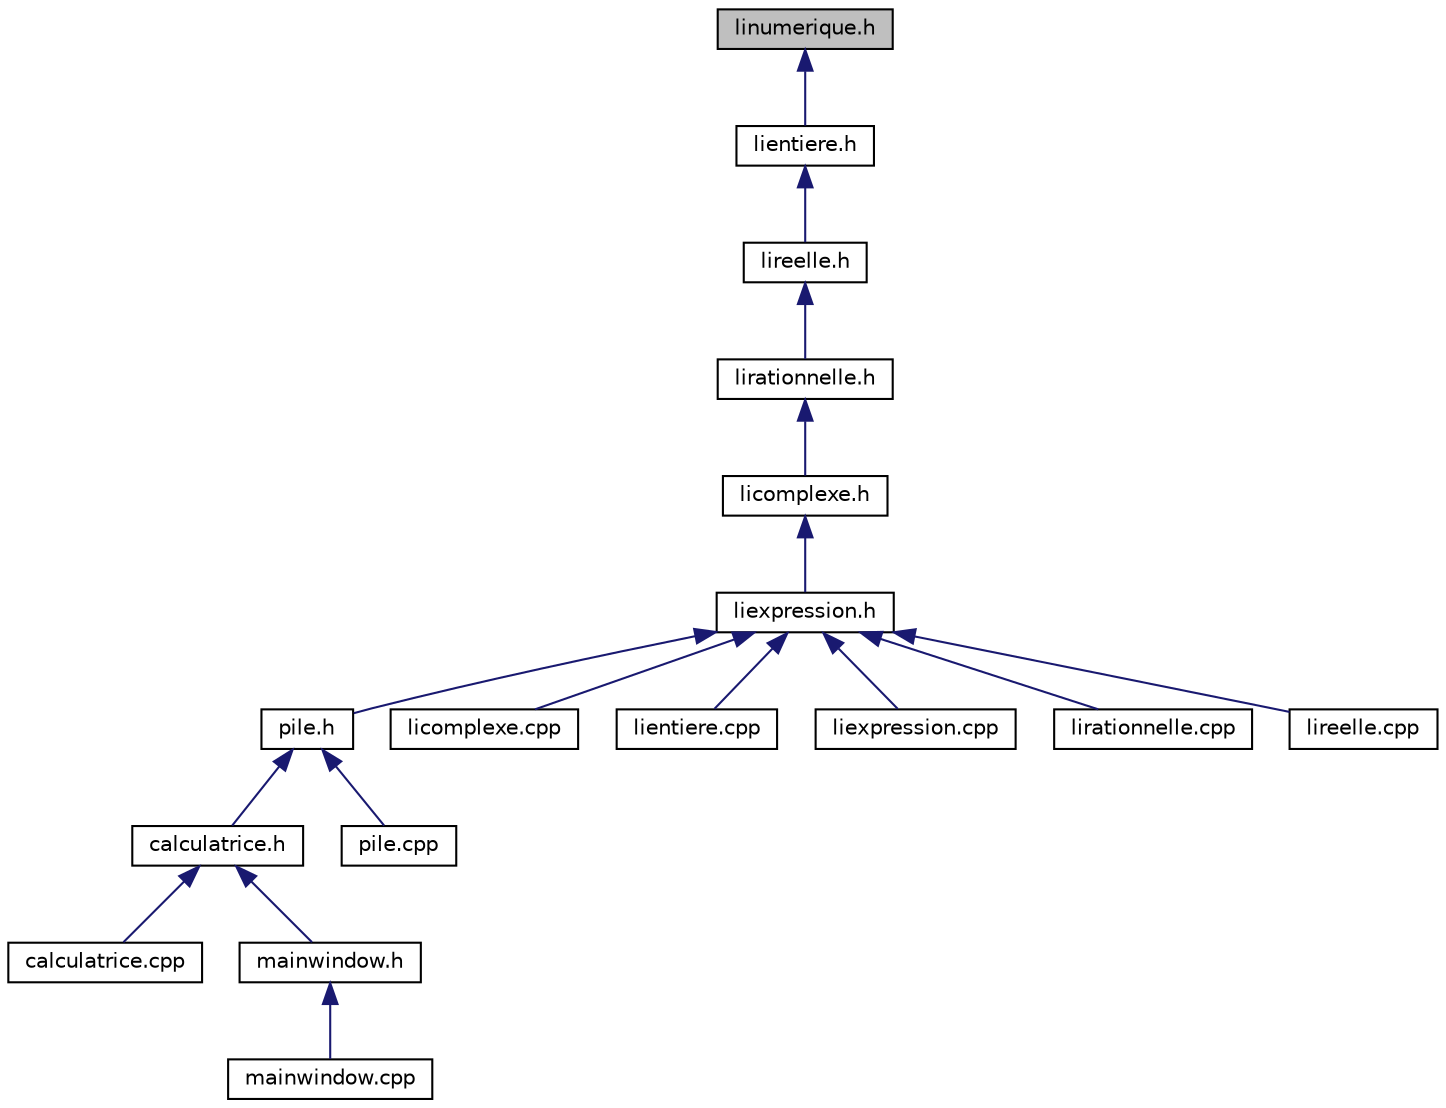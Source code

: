 digraph "linumerique.h"
{
  edge [fontname="Helvetica",fontsize="10",labelfontname="Helvetica",labelfontsize="10"];
  node [fontname="Helvetica",fontsize="10",shape=record];
  Node1 [label="linumerique.h",height=0.2,width=0.4,color="black", fillcolor="grey75", style="filled", fontcolor="black"];
  Node1 -> Node2 [dir="back",color="midnightblue",fontsize="10",style="solid"];
  Node2 [label="lientiere.h",height=0.2,width=0.4,color="black", fillcolor="white", style="filled",URL="$lientiere_8h.html",tooltip="file where the class LiEntiere is defined "];
  Node2 -> Node3 [dir="back",color="midnightblue",fontsize="10",style="solid"];
  Node3 [label="lireelle.h",height=0.2,width=0.4,color="black", fillcolor="white", style="filled",URL="$lireelle_8h.html",tooltip="file where the class LiRationnelle is defined "];
  Node3 -> Node4 [dir="back",color="midnightblue",fontsize="10",style="solid"];
  Node4 [label="lirationnelle.h",height=0.2,width=0.4,color="black", fillcolor="white", style="filled",URL="$lirationnelle_8h.html",tooltip="file where the class LiRationnelle is defined "];
  Node4 -> Node5 [dir="back",color="midnightblue",fontsize="10",style="solid"];
  Node5 [label="licomplexe.h",height=0.2,width=0.4,color="black", fillcolor="white", style="filled",URL="$licomplexe_8h.html",tooltip="file where the class LiComplexe is defined "];
  Node5 -> Node6 [dir="back",color="midnightblue",fontsize="10",style="solid"];
  Node6 [label="liexpression.h",height=0.2,width=0.4,color="black", fillcolor="white", style="filled",URL="$liexpression_8h.html",tooltip="file where the class LiExpression is defined "];
  Node6 -> Node7 [dir="back",color="midnightblue",fontsize="10",style="solid"];
  Node7 [label="pile.h",height=0.2,width=0.4,color="black", fillcolor="white", style="filled",URL="$pile_8h.html",tooltip="file where the classes Pile and Memento are defined "];
  Node7 -> Node8 [dir="back",color="midnightblue",fontsize="10",style="solid"];
  Node8 [label="calculatrice.h",height=0.2,width=0.4,color="black", fillcolor="white", style="filled",URL="$calculatrice_8h.html",tooltip="file where the class Calculatrice is defined "];
  Node8 -> Node9 [dir="back",color="midnightblue",fontsize="10",style="solid"];
  Node9 [label="calculatrice.cpp",height=0.2,width=0.4,color="black", fillcolor="white", style="filled",URL="$calculatrice_8cpp.html",tooltip="file where the methods of the Calculatrice class are defined "];
  Node8 -> Node10 [dir="back",color="midnightblue",fontsize="10",style="solid"];
  Node10 [label="mainwindow.h",height=0.2,width=0.4,color="black", fillcolor="white", style="filled",URL="$mainwindow_8h.html",tooltip="file where the class MainWindow is defined "];
  Node10 -> Node11 [dir="back",color="midnightblue",fontsize="10",style="solid"];
  Node11 [label="mainwindow.cpp",height=0.2,width=0.4,color="black", fillcolor="white", style="filled",URL="$mainwindow_8cpp.html",tooltip="file where the methods of the MainWindow class are defined "];
  Node7 -> Node12 [dir="back",color="midnightblue",fontsize="10",style="solid"];
  Node12 [label="pile.cpp",height=0.2,width=0.4,color="black", fillcolor="white", style="filled",URL="$pile_8cpp.html",tooltip="file where the methods of Pile and Memento are defined "];
  Node6 -> Node13 [dir="back",color="midnightblue",fontsize="10",style="solid"];
  Node13 [label="licomplexe.cpp",height=0.2,width=0.4,color="black", fillcolor="white", style="filled",URL="$licomplexe_8cpp.html",tooltip="file where the methods of the LiComplexe class are defined "];
  Node6 -> Node14 [dir="back",color="midnightblue",fontsize="10",style="solid"];
  Node14 [label="lientiere.cpp",height=0.2,width=0.4,color="black", fillcolor="white", style="filled",URL="$lientiere_8cpp.html",tooltip="file where the methods of the LiEntiere class are defined "];
  Node6 -> Node15 [dir="back",color="midnightblue",fontsize="10",style="solid"];
  Node15 [label="liexpression.cpp",height=0.2,width=0.4,color="black", fillcolor="white", style="filled",URL="$liexpression_8cpp.html",tooltip="file where the methods of the LiExpression class are defined "];
  Node6 -> Node16 [dir="back",color="midnightblue",fontsize="10",style="solid"];
  Node16 [label="lirationnelle.cpp",height=0.2,width=0.4,color="black", fillcolor="white", style="filled",URL="$lirationnelle_8cpp.html",tooltip="file where the methods of the LiRationnelle class are defined "];
  Node6 -> Node17 [dir="back",color="midnightblue",fontsize="10",style="solid"];
  Node17 [label="lireelle.cpp",height=0.2,width=0.4,color="black", fillcolor="white", style="filled",URL="$lireelle_8cpp.html",tooltip="file where the methods of the LiReelle class are defined "];
}
